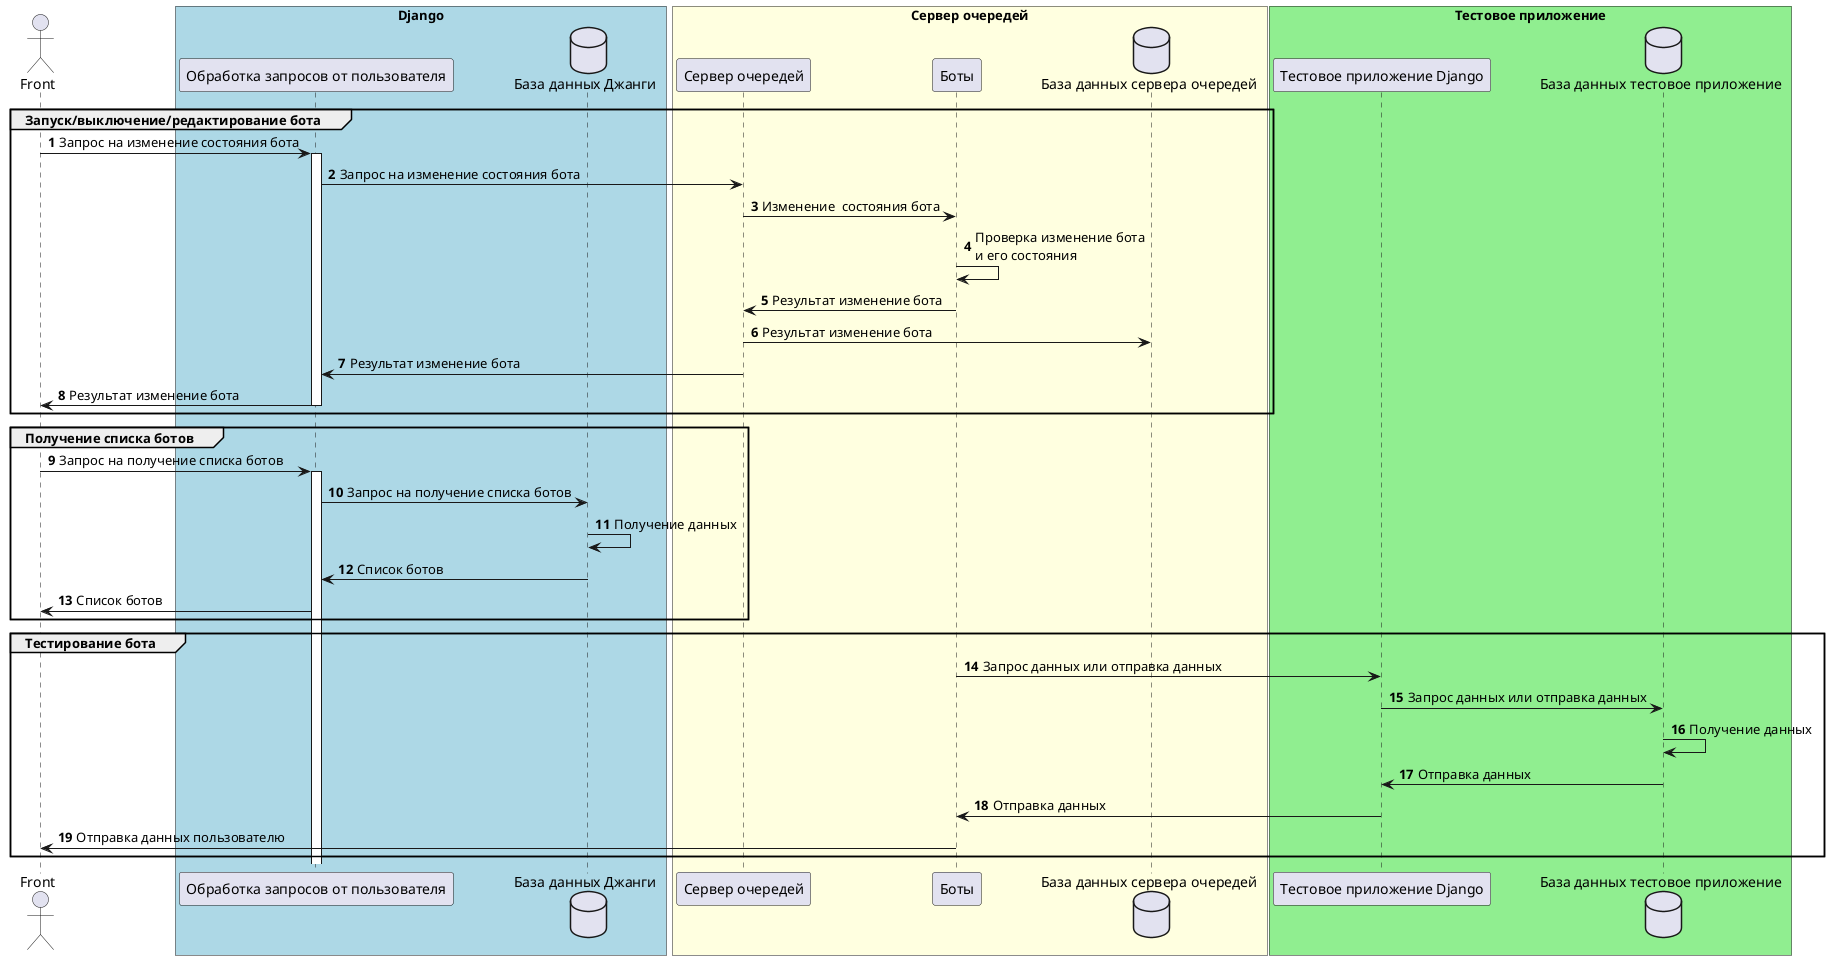 @startuml
actor "Front" as front
autonumber

box "Django" #LightBlue
    participant "Обработка запросов от пользователя" as dj
    database "База данных Джанги" as db
end box

box "Сервер очередей" #LightYellow
    participant "Сервер очередей" as quire
    participant "Боты" as bots
    database "База данных сервера очередей" as dbq
end box

box "Тестовое приложение" #LightGreen
    participant "Тестовое приложение Django" as test
    database "База данных тестовое приложение" as dbt
end box

group Запуск/выключение/редактирование бота
    front -> dj++: Запрос на изменение состояния бота
    dj -> quire: Запрос на изменение состояния бота
    quire -> bots: Изменение  состояния бота
    bots -> bots: Проверка изменение бота\nи его состояния
    bots -> quire: Результат изменение бота
    quire -> dbq: Результат изменение бота
    quire -> dj: Результат изменение бота
    dj ->  front--:  Результат изменение бота
end

group Получение списка ботов
    front -> dj++: Запрос на получение списка ботов
    dj -> db: Запрос на получение списка ботов
    db -> db: Получение данных
    db -> dj: Cписок ботов
    dj -> front: Cписок ботов
end

group Тестирование бота
    bots -> test: Запрос данных или отправка данных
    test -> dbt: Запрос данных или отправка данных
    dbt -> dbt: Получение данных
    dbt -> test: Отправка данных
    test -> bots: Отправка данных
    bots -> front: Отправка данных пользователю
end
@enduml
